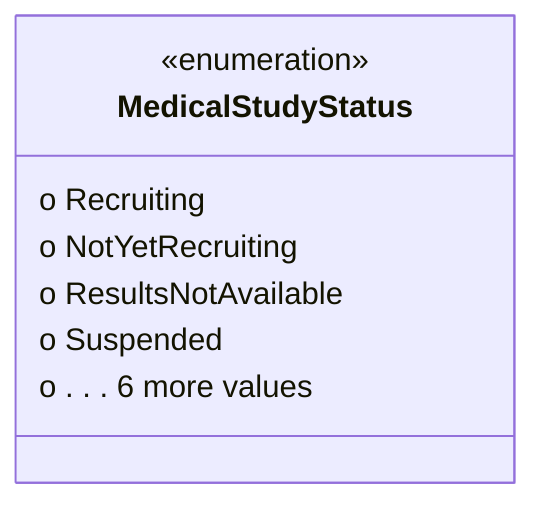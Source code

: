 classDiagram
  class MedicalStudyStatus {
<<enumeration>>
  o Recruiting
  o NotYetRecruiting
  o ResultsNotAvailable
  o Suspended
  o . . . 6 more values
 }